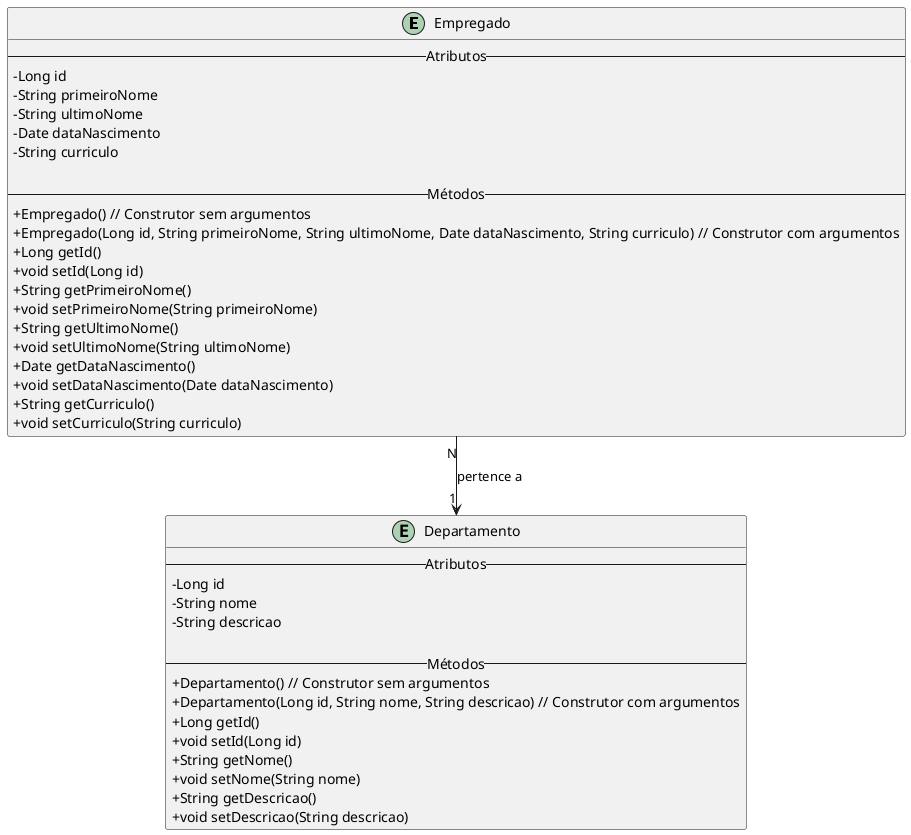 @startuml DiagramaEmpregadoDepartamento
skinparam classAttributeIconSize 0


entity Empregado {
    -- Atributos --
    - Long id
    - String primeiroNome
    - String ultimoNome
    - Date dataNascimento
    - String curriculo

    -- Métodos --
    + Empregado() // Construtor sem argumentos
    + Empregado(Long id, String primeiroNome, String ultimoNome, Date dataNascimento, String curriculo) // Construtor com argumentos
    + Long getId()
    + void setId(Long id)
    + String getPrimeiroNome()
    + void setPrimeiroNome(String primeiroNome)
    + String getUltimoNome()
    + void setUltimoNome(String ultimoNome)
    + Date getDataNascimento()
    + void setDataNascimento(Date dataNascimento)
    + String getCurriculo()
    + void setCurriculo(String curriculo)
}

entity Departamento {
    -- Atributos --
    - Long id
    - String nome
    - String descricao

    -- Métodos --
    + Departamento() // Construtor sem argumentos
    + Departamento(Long id, String nome, String descricao) // Construtor com argumentos
    + Long getId()
    + void setId(Long id)
    + String getNome()
    + void setNome(String nome)
    + String getDescricao()
    + void setDescricao(String descricao)
}

Empregado "N" --> "1" Departamento : pertence a
@enduml
